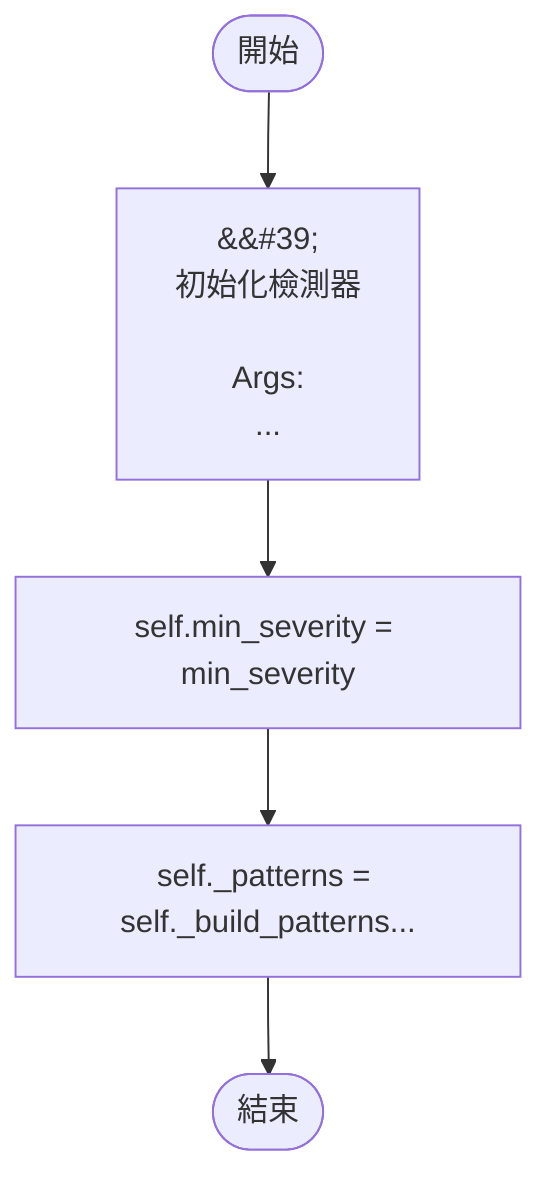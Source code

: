 flowchart TB
    n1([開始])
    n2([結束])
    n3[&amp;&#35;39;\n        初始化檢測器\n\n        Args:\n         ...]
    n4[self.min_severity = min_severity]
    n5[self._patterns = self._build_patterns...]
    n1 --> n3
    n3 --> n4
    n4 --> n5
    n5 --> n2